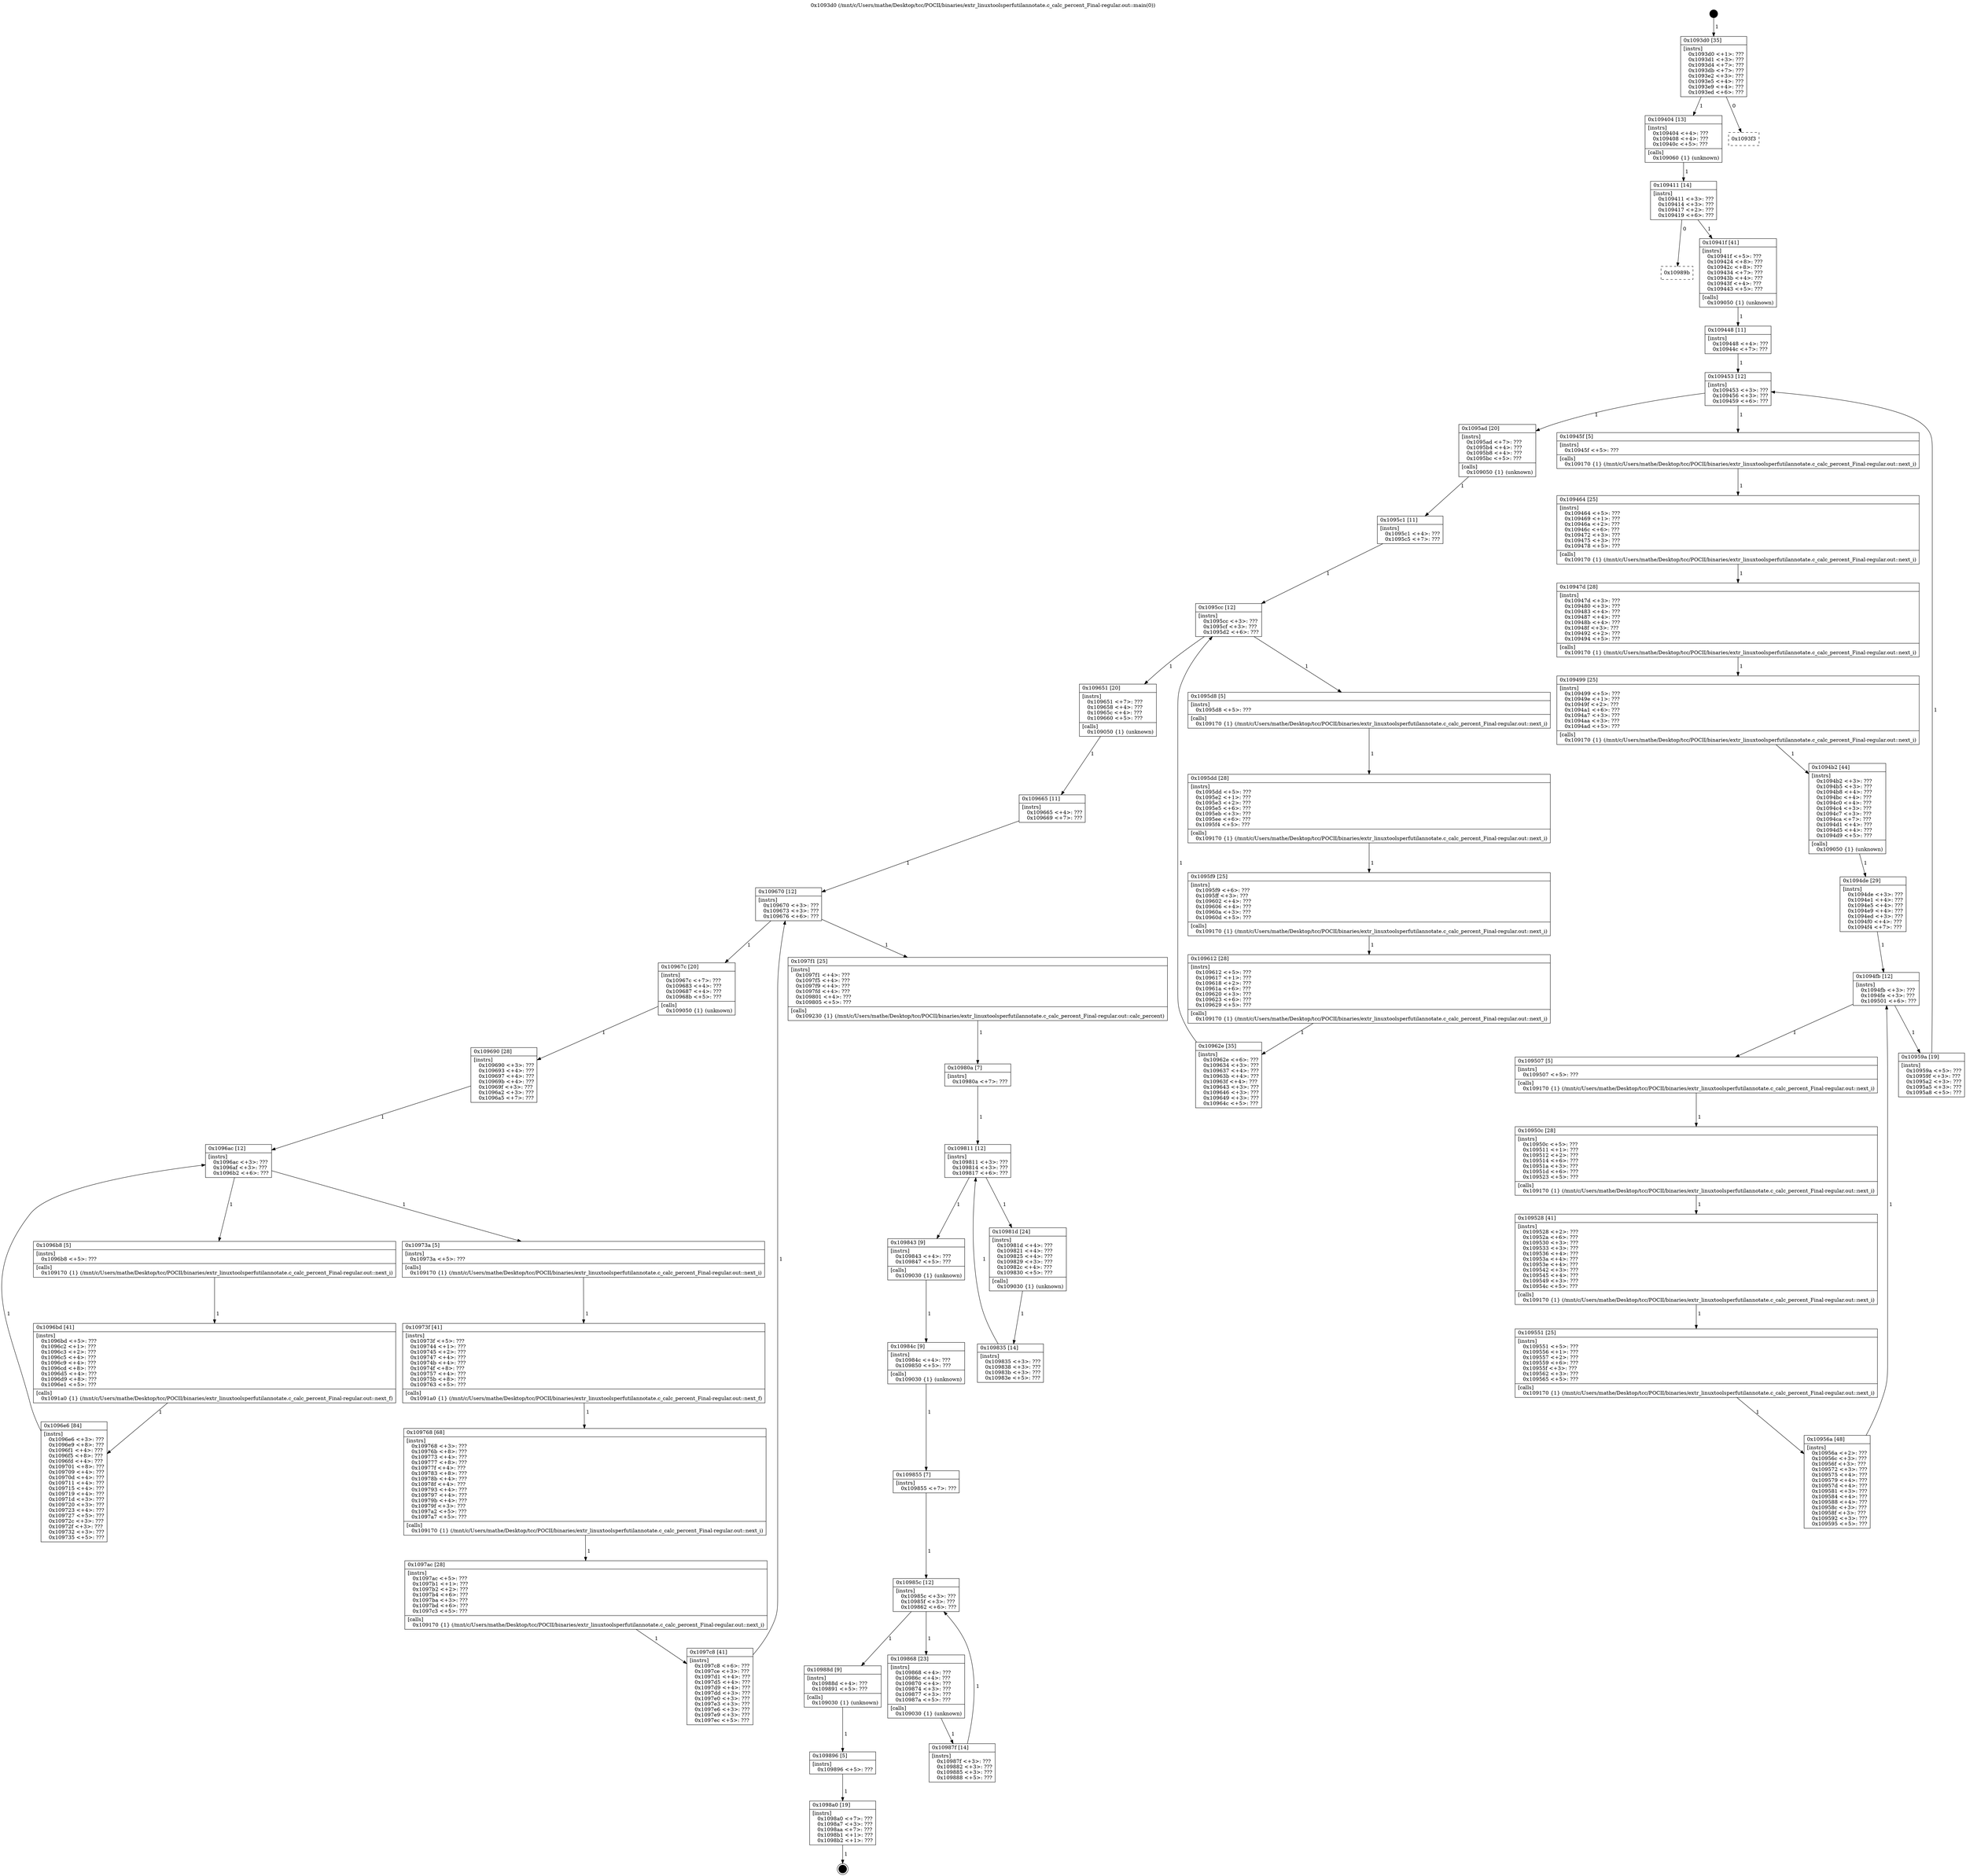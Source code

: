 digraph "0x1093d0" {
  label = "0x1093d0 (/mnt/c/Users/mathe/Desktop/tcc/POCII/binaries/extr_linuxtoolsperfutilannotate.c_calc_percent_Final-regular.out::main(0))"
  labelloc = "t"
  node[shape=record]

  Entry [label="",width=0.3,height=0.3,shape=circle,fillcolor=black,style=filled]
  "0x1093d0" [label="{
     0x1093d0 [35]\l
     | [instrs]\l
     &nbsp;&nbsp;0x1093d0 \<+1\>: ???\l
     &nbsp;&nbsp;0x1093d1 \<+3\>: ???\l
     &nbsp;&nbsp;0x1093d4 \<+7\>: ???\l
     &nbsp;&nbsp;0x1093db \<+7\>: ???\l
     &nbsp;&nbsp;0x1093e2 \<+3\>: ???\l
     &nbsp;&nbsp;0x1093e5 \<+4\>: ???\l
     &nbsp;&nbsp;0x1093e9 \<+4\>: ???\l
     &nbsp;&nbsp;0x1093ed \<+6\>: ???\l
  }"]
  "0x109404" [label="{
     0x109404 [13]\l
     | [instrs]\l
     &nbsp;&nbsp;0x109404 \<+4\>: ???\l
     &nbsp;&nbsp;0x109408 \<+4\>: ???\l
     &nbsp;&nbsp;0x10940c \<+5\>: ???\l
     | [calls]\l
     &nbsp;&nbsp;0x109060 \{1\} (unknown)\l
  }"]
  "0x1093f3" [label="{
     0x1093f3\l
  }", style=dashed]
  "0x109411" [label="{
     0x109411 [14]\l
     | [instrs]\l
     &nbsp;&nbsp;0x109411 \<+3\>: ???\l
     &nbsp;&nbsp;0x109414 \<+3\>: ???\l
     &nbsp;&nbsp;0x109417 \<+2\>: ???\l
     &nbsp;&nbsp;0x109419 \<+6\>: ???\l
  }"]
  "0x10989b" [label="{
     0x10989b\l
  }", style=dashed]
  "0x10941f" [label="{
     0x10941f [41]\l
     | [instrs]\l
     &nbsp;&nbsp;0x10941f \<+5\>: ???\l
     &nbsp;&nbsp;0x109424 \<+8\>: ???\l
     &nbsp;&nbsp;0x10942c \<+8\>: ???\l
     &nbsp;&nbsp;0x109434 \<+7\>: ???\l
     &nbsp;&nbsp;0x10943b \<+4\>: ???\l
     &nbsp;&nbsp;0x10943f \<+4\>: ???\l
     &nbsp;&nbsp;0x109443 \<+5\>: ???\l
     | [calls]\l
     &nbsp;&nbsp;0x109050 \{1\} (unknown)\l
  }"]
  Exit [label="",width=0.3,height=0.3,shape=circle,fillcolor=black,style=filled,peripheries=2]
  "0x109453" [label="{
     0x109453 [12]\l
     | [instrs]\l
     &nbsp;&nbsp;0x109453 \<+3\>: ???\l
     &nbsp;&nbsp;0x109456 \<+3\>: ???\l
     &nbsp;&nbsp;0x109459 \<+6\>: ???\l
  }"]
  "0x1095ad" [label="{
     0x1095ad [20]\l
     | [instrs]\l
     &nbsp;&nbsp;0x1095ad \<+7\>: ???\l
     &nbsp;&nbsp;0x1095b4 \<+4\>: ???\l
     &nbsp;&nbsp;0x1095b8 \<+4\>: ???\l
     &nbsp;&nbsp;0x1095bc \<+5\>: ???\l
     | [calls]\l
     &nbsp;&nbsp;0x109050 \{1\} (unknown)\l
  }"]
  "0x10945f" [label="{
     0x10945f [5]\l
     | [instrs]\l
     &nbsp;&nbsp;0x10945f \<+5\>: ???\l
     | [calls]\l
     &nbsp;&nbsp;0x109170 \{1\} (/mnt/c/Users/mathe/Desktop/tcc/POCII/binaries/extr_linuxtoolsperfutilannotate.c_calc_percent_Final-regular.out::next_i)\l
  }"]
  "0x109464" [label="{
     0x109464 [25]\l
     | [instrs]\l
     &nbsp;&nbsp;0x109464 \<+5\>: ???\l
     &nbsp;&nbsp;0x109469 \<+1\>: ???\l
     &nbsp;&nbsp;0x10946a \<+2\>: ???\l
     &nbsp;&nbsp;0x10946c \<+6\>: ???\l
     &nbsp;&nbsp;0x109472 \<+3\>: ???\l
     &nbsp;&nbsp;0x109475 \<+3\>: ???\l
     &nbsp;&nbsp;0x109478 \<+5\>: ???\l
     | [calls]\l
     &nbsp;&nbsp;0x109170 \{1\} (/mnt/c/Users/mathe/Desktop/tcc/POCII/binaries/extr_linuxtoolsperfutilannotate.c_calc_percent_Final-regular.out::next_i)\l
  }"]
  "0x10947d" [label="{
     0x10947d [28]\l
     | [instrs]\l
     &nbsp;&nbsp;0x10947d \<+3\>: ???\l
     &nbsp;&nbsp;0x109480 \<+3\>: ???\l
     &nbsp;&nbsp;0x109483 \<+4\>: ???\l
     &nbsp;&nbsp;0x109487 \<+4\>: ???\l
     &nbsp;&nbsp;0x10948b \<+4\>: ???\l
     &nbsp;&nbsp;0x10948f \<+3\>: ???\l
     &nbsp;&nbsp;0x109492 \<+2\>: ???\l
     &nbsp;&nbsp;0x109494 \<+5\>: ???\l
     | [calls]\l
     &nbsp;&nbsp;0x109170 \{1\} (/mnt/c/Users/mathe/Desktop/tcc/POCII/binaries/extr_linuxtoolsperfutilannotate.c_calc_percent_Final-regular.out::next_i)\l
  }"]
  "0x109499" [label="{
     0x109499 [25]\l
     | [instrs]\l
     &nbsp;&nbsp;0x109499 \<+5\>: ???\l
     &nbsp;&nbsp;0x10949e \<+1\>: ???\l
     &nbsp;&nbsp;0x10949f \<+2\>: ???\l
     &nbsp;&nbsp;0x1094a1 \<+6\>: ???\l
     &nbsp;&nbsp;0x1094a7 \<+3\>: ???\l
     &nbsp;&nbsp;0x1094aa \<+3\>: ???\l
     &nbsp;&nbsp;0x1094ad \<+5\>: ???\l
     | [calls]\l
     &nbsp;&nbsp;0x109170 \{1\} (/mnt/c/Users/mathe/Desktop/tcc/POCII/binaries/extr_linuxtoolsperfutilannotate.c_calc_percent_Final-regular.out::next_i)\l
  }"]
  "0x1094b2" [label="{
     0x1094b2 [44]\l
     | [instrs]\l
     &nbsp;&nbsp;0x1094b2 \<+3\>: ???\l
     &nbsp;&nbsp;0x1094b5 \<+3\>: ???\l
     &nbsp;&nbsp;0x1094b8 \<+4\>: ???\l
     &nbsp;&nbsp;0x1094bc \<+4\>: ???\l
     &nbsp;&nbsp;0x1094c0 \<+4\>: ???\l
     &nbsp;&nbsp;0x1094c4 \<+3\>: ???\l
     &nbsp;&nbsp;0x1094c7 \<+3\>: ???\l
     &nbsp;&nbsp;0x1094ca \<+7\>: ???\l
     &nbsp;&nbsp;0x1094d1 \<+4\>: ???\l
     &nbsp;&nbsp;0x1094d5 \<+4\>: ???\l
     &nbsp;&nbsp;0x1094d9 \<+5\>: ???\l
     | [calls]\l
     &nbsp;&nbsp;0x109050 \{1\} (unknown)\l
  }"]
  "0x1094fb" [label="{
     0x1094fb [12]\l
     | [instrs]\l
     &nbsp;&nbsp;0x1094fb \<+3\>: ???\l
     &nbsp;&nbsp;0x1094fe \<+3\>: ???\l
     &nbsp;&nbsp;0x109501 \<+6\>: ???\l
  }"]
  "0x10959a" [label="{
     0x10959a [19]\l
     | [instrs]\l
     &nbsp;&nbsp;0x10959a \<+5\>: ???\l
     &nbsp;&nbsp;0x10959f \<+3\>: ???\l
     &nbsp;&nbsp;0x1095a2 \<+3\>: ???\l
     &nbsp;&nbsp;0x1095a5 \<+3\>: ???\l
     &nbsp;&nbsp;0x1095a8 \<+5\>: ???\l
  }"]
  "0x109507" [label="{
     0x109507 [5]\l
     | [instrs]\l
     &nbsp;&nbsp;0x109507 \<+5\>: ???\l
     | [calls]\l
     &nbsp;&nbsp;0x109170 \{1\} (/mnt/c/Users/mathe/Desktop/tcc/POCII/binaries/extr_linuxtoolsperfutilannotate.c_calc_percent_Final-regular.out::next_i)\l
  }"]
  "0x10950c" [label="{
     0x10950c [28]\l
     | [instrs]\l
     &nbsp;&nbsp;0x10950c \<+5\>: ???\l
     &nbsp;&nbsp;0x109511 \<+1\>: ???\l
     &nbsp;&nbsp;0x109512 \<+2\>: ???\l
     &nbsp;&nbsp;0x109514 \<+6\>: ???\l
     &nbsp;&nbsp;0x10951a \<+3\>: ???\l
     &nbsp;&nbsp;0x10951d \<+6\>: ???\l
     &nbsp;&nbsp;0x109523 \<+5\>: ???\l
     | [calls]\l
     &nbsp;&nbsp;0x109170 \{1\} (/mnt/c/Users/mathe/Desktop/tcc/POCII/binaries/extr_linuxtoolsperfutilannotate.c_calc_percent_Final-regular.out::next_i)\l
  }"]
  "0x109528" [label="{
     0x109528 [41]\l
     | [instrs]\l
     &nbsp;&nbsp;0x109528 \<+2\>: ???\l
     &nbsp;&nbsp;0x10952a \<+6\>: ???\l
     &nbsp;&nbsp;0x109530 \<+3\>: ???\l
     &nbsp;&nbsp;0x109533 \<+3\>: ???\l
     &nbsp;&nbsp;0x109536 \<+4\>: ???\l
     &nbsp;&nbsp;0x10953a \<+4\>: ???\l
     &nbsp;&nbsp;0x10953e \<+4\>: ???\l
     &nbsp;&nbsp;0x109542 \<+3\>: ???\l
     &nbsp;&nbsp;0x109545 \<+4\>: ???\l
     &nbsp;&nbsp;0x109549 \<+3\>: ???\l
     &nbsp;&nbsp;0x10954c \<+5\>: ???\l
     | [calls]\l
     &nbsp;&nbsp;0x109170 \{1\} (/mnt/c/Users/mathe/Desktop/tcc/POCII/binaries/extr_linuxtoolsperfutilannotate.c_calc_percent_Final-regular.out::next_i)\l
  }"]
  "0x109551" [label="{
     0x109551 [25]\l
     | [instrs]\l
     &nbsp;&nbsp;0x109551 \<+5\>: ???\l
     &nbsp;&nbsp;0x109556 \<+1\>: ???\l
     &nbsp;&nbsp;0x109557 \<+2\>: ???\l
     &nbsp;&nbsp;0x109559 \<+6\>: ???\l
     &nbsp;&nbsp;0x10955f \<+3\>: ???\l
     &nbsp;&nbsp;0x109562 \<+3\>: ???\l
     &nbsp;&nbsp;0x109565 \<+5\>: ???\l
     | [calls]\l
     &nbsp;&nbsp;0x109170 \{1\} (/mnt/c/Users/mathe/Desktop/tcc/POCII/binaries/extr_linuxtoolsperfutilannotate.c_calc_percent_Final-regular.out::next_i)\l
  }"]
  "0x10956a" [label="{
     0x10956a [48]\l
     | [instrs]\l
     &nbsp;&nbsp;0x10956a \<+2\>: ???\l
     &nbsp;&nbsp;0x10956c \<+3\>: ???\l
     &nbsp;&nbsp;0x10956f \<+3\>: ???\l
     &nbsp;&nbsp;0x109572 \<+3\>: ???\l
     &nbsp;&nbsp;0x109575 \<+4\>: ???\l
     &nbsp;&nbsp;0x109579 \<+4\>: ???\l
     &nbsp;&nbsp;0x10957d \<+4\>: ???\l
     &nbsp;&nbsp;0x109581 \<+3\>: ???\l
     &nbsp;&nbsp;0x109584 \<+4\>: ???\l
     &nbsp;&nbsp;0x109588 \<+4\>: ???\l
     &nbsp;&nbsp;0x10958c \<+3\>: ???\l
     &nbsp;&nbsp;0x10958f \<+3\>: ???\l
     &nbsp;&nbsp;0x109592 \<+3\>: ???\l
     &nbsp;&nbsp;0x109595 \<+5\>: ???\l
  }"]
  "0x1094de" [label="{
     0x1094de [29]\l
     | [instrs]\l
     &nbsp;&nbsp;0x1094de \<+3\>: ???\l
     &nbsp;&nbsp;0x1094e1 \<+4\>: ???\l
     &nbsp;&nbsp;0x1094e5 \<+4\>: ???\l
     &nbsp;&nbsp;0x1094e9 \<+4\>: ???\l
     &nbsp;&nbsp;0x1094ed \<+3\>: ???\l
     &nbsp;&nbsp;0x1094f0 \<+4\>: ???\l
     &nbsp;&nbsp;0x1094f4 \<+7\>: ???\l
  }"]
  "0x1098a0" [label="{
     0x1098a0 [19]\l
     | [instrs]\l
     &nbsp;&nbsp;0x1098a0 \<+7\>: ???\l
     &nbsp;&nbsp;0x1098a7 \<+3\>: ???\l
     &nbsp;&nbsp;0x1098aa \<+7\>: ???\l
     &nbsp;&nbsp;0x1098b1 \<+1\>: ???\l
     &nbsp;&nbsp;0x1098b2 \<+1\>: ???\l
  }"]
  "0x109448" [label="{
     0x109448 [11]\l
     | [instrs]\l
     &nbsp;&nbsp;0x109448 \<+4\>: ???\l
     &nbsp;&nbsp;0x10944c \<+7\>: ???\l
  }"]
  "0x1095cc" [label="{
     0x1095cc [12]\l
     | [instrs]\l
     &nbsp;&nbsp;0x1095cc \<+3\>: ???\l
     &nbsp;&nbsp;0x1095cf \<+3\>: ???\l
     &nbsp;&nbsp;0x1095d2 \<+6\>: ???\l
  }"]
  "0x109651" [label="{
     0x109651 [20]\l
     | [instrs]\l
     &nbsp;&nbsp;0x109651 \<+7\>: ???\l
     &nbsp;&nbsp;0x109658 \<+4\>: ???\l
     &nbsp;&nbsp;0x10965c \<+4\>: ???\l
     &nbsp;&nbsp;0x109660 \<+5\>: ???\l
     | [calls]\l
     &nbsp;&nbsp;0x109050 \{1\} (unknown)\l
  }"]
  "0x1095d8" [label="{
     0x1095d8 [5]\l
     | [instrs]\l
     &nbsp;&nbsp;0x1095d8 \<+5\>: ???\l
     | [calls]\l
     &nbsp;&nbsp;0x109170 \{1\} (/mnt/c/Users/mathe/Desktop/tcc/POCII/binaries/extr_linuxtoolsperfutilannotate.c_calc_percent_Final-regular.out::next_i)\l
  }"]
  "0x1095dd" [label="{
     0x1095dd [28]\l
     | [instrs]\l
     &nbsp;&nbsp;0x1095dd \<+5\>: ???\l
     &nbsp;&nbsp;0x1095e2 \<+1\>: ???\l
     &nbsp;&nbsp;0x1095e3 \<+2\>: ???\l
     &nbsp;&nbsp;0x1095e5 \<+6\>: ???\l
     &nbsp;&nbsp;0x1095eb \<+3\>: ???\l
     &nbsp;&nbsp;0x1095ee \<+6\>: ???\l
     &nbsp;&nbsp;0x1095f4 \<+5\>: ???\l
     | [calls]\l
     &nbsp;&nbsp;0x109170 \{1\} (/mnt/c/Users/mathe/Desktop/tcc/POCII/binaries/extr_linuxtoolsperfutilannotate.c_calc_percent_Final-regular.out::next_i)\l
  }"]
  "0x1095f9" [label="{
     0x1095f9 [25]\l
     | [instrs]\l
     &nbsp;&nbsp;0x1095f9 \<+6\>: ???\l
     &nbsp;&nbsp;0x1095ff \<+3\>: ???\l
     &nbsp;&nbsp;0x109602 \<+4\>: ???\l
     &nbsp;&nbsp;0x109606 \<+4\>: ???\l
     &nbsp;&nbsp;0x10960a \<+3\>: ???\l
     &nbsp;&nbsp;0x10960d \<+5\>: ???\l
     | [calls]\l
     &nbsp;&nbsp;0x109170 \{1\} (/mnt/c/Users/mathe/Desktop/tcc/POCII/binaries/extr_linuxtoolsperfutilannotate.c_calc_percent_Final-regular.out::next_i)\l
  }"]
  "0x109612" [label="{
     0x109612 [28]\l
     | [instrs]\l
     &nbsp;&nbsp;0x109612 \<+5\>: ???\l
     &nbsp;&nbsp;0x109617 \<+1\>: ???\l
     &nbsp;&nbsp;0x109618 \<+2\>: ???\l
     &nbsp;&nbsp;0x10961a \<+6\>: ???\l
     &nbsp;&nbsp;0x109620 \<+3\>: ???\l
     &nbsp;&nbsp;0x109623 \<+6\>: ???\l
     &nbsp;&nbsp;0x109629 \<+5\>: ???\l
     | [calls]\l
     &nbsp;&nbsp;0x109170 \{1\} (/mnt/c/Users/mathe/Desktop/tcc/POCII/binaries/extr_linuxtoolsperfutilannotate.c_calc_percent_Final-regular.out::next_i)\l
  }"]
  "0x10962e" [label="{
     0x10962e [35]\l
     | [instrs]\l
     &nbsp;&nbsp;0x10962e \<+6\>: ???\l
     &nbsp;&nbsp;0x109634 \<+3\>: ???\l
     &nbsp;&nbsp;0x109637 \<+4\>: ???\l
     &nbsp;&nbsp;0x10963b \<+4\>: ???\l
     &nbsp;&nbsp;0x10963f \<+4\>: ???\l
     &nbsp;&nbsp;0x109643 \<+3\>: ???\l
     &nbsp;&nbsp;0x109646 \<+3\>: ???\l
     &nbsp;&nbsp;0x109649 \<+3\>: ???\l
     &nbsp;&nbsp;0x10964c \<+5\>: ???\l
  }"]
  "0x1095c1" [label="{
     0x1095c1 [11]\l
     | [instrs]\l
     &nbsp;&nbsp;0x1095c1 \<+4\>: ???\l
     &nbsp;&nbsp;0x1095c5 \<+7\>: ???\l
  }"]
  "0x109670" [label="{
     0x109670 [12]\l
     | [instrs]\l
     &nbsp;&nbsp;0x109670 \<+3\>: ???\l
     &nbsp;&nbsp;0x109673 \<+3\>: ???\l
     &nbsp;&nbsp;0x109676 \<+6\>: ???\l
  }"]
  "0x1097f1" [label="{
     0x1097f1 [25]\l
     | [instrs]\l
     &nbsp;&nbsp;0x1097f1 \<+4\>: ???\l
     &nbsp;&nbsp;0x1097f5 \<+4\>: ???\l
     &nbsp;&nbsp;0x1097f9 \<+4\>: ???\l
     &nbsp;&nbsp;0x1097fd \<+4\>: ???\l
     &nbsp;&nbsp;0x109801 \<+4\>: ???\l
     &nbsp;&nbsp;0x109805 \<+5\>: ???\l
     | [calls]\l
     &nbsp;&nbsp;0x109230 \{1\} (/mnt/c/Users/mathe/Desktop/tcc/POCII/binaries/extr_linuxtoolsperfutilannotate.c_calc_percent_Final-regular.out::calc_percent)\l
  }"]
  "0x10967c" [label="{
     0x10967c [20]\l
     | [instrs]\l
     &nbsp;&nbsp;0x10967c \<+7\>: ???\l
     &nbsp;&nbsp;0x109683 \<+4\>: ???\l
     &nbsp;&nbsp;0x109687 \<+4\>: ???\l
     &nbsp;&nbsp;0x10968b \<+5\>: ???\l
     | [calls]\l
     &nbsp;&nbsp;0x109050 \{1\} (unknown)\l
  }"]
  "0x1096ac" [label="{
     0x1096ac [12]\l
     | [instrs]\l
     &nbsp;&nbsp;0x1096ac \<+3\>: ???\l
     &nbsp;&nbsp;0x1096af \<+3\>: ???\l
     &nbsp;&nbsp;0x1096b2 \<+6\>: ???\l
  }"]
  "0x10973a" [label="{
     0x10973a [5]\l
     | [instrs]\l
     &nbsp;&nbsp;0x10973a \<+5\>: ???\l
     | [calls]\l
     &nbsp;&nbsp;0x109170 \{1\} (/mnt/c/Users/mathe/Desktop/tcc/POCII/binaries/extr_linuxtoolsperfutilannotate.c_calc_percent_Final-regular.out::next_i)\l
  }"]
  "0x1096b8" [label="{
     0x1096b8 [5]\l
     | [instrs]\l
     &nbsp;&nbsp;0x1096b8 \<+5\>: ???\l
     | [calls]\l
     &nbsp;&nbsp;0x109170 \{1\} (/mnt/c/Users/mathe/Desktop/tcc/POCII/binaries/extr_linuxtoolsperfutilannotate.c_calc_percent_Final-regular.out::next_i)\l
  }"]
  "0x1096bd" [label="{
     0x1096bd [41]\l
     | [instrs]\l
     &nbsp;&nbsp;0x1096bd \<+5\>: ???\l
     &nbsp;&nbsp;0x1096c2 \<+1\>: ???\l
     &nbsp;&nbsp;0x1096c3 \<+2\>: ???\l
     &nbsp;&nbsp;0x1096c5 \<+4\>: ???\l
     &nbsp;&nbsp;0x1096c9 \<+4\>: ???\l
     &nbsp;&nbsp;0x1096cd \<+8\>: ???\l
     &nbsp;&nbsp;0x1096d5 \<+4\>: ???\l
     &nbsp;&nbsp;0x1096d9 \<+8\>: ???\l
     &nbsp;&nbsp;0x1096e1 \<+5\>: ???\l
     | [calls]\l
     &nbsp;&nbsp;0x1091a0 \{1\} (/mnt/c/Users/mathe/Desktop/tcc/POCII/binaries/extr_linuxtoolsperfutilannotate.c_calc_percent_Final-regular.out::next_f)\l
  }"]
  "0x1096e6" [label="{
     0x1096e6 [84]\l
     | [instrs]\l
     &nbsp;&nbsp;0x1096e6 \<+3\>: ???\l
     &nbsp;&nbsp;0x1096e9 \<+8\>: ???\l
     &nbsp;&nbsp;0x1096f1 \<+4\>: ???\l
     &nbsp;&nbsp;0x1096f5 \<+8\>: ???\l
     &nbsp;&nbsp;0x1096fd \<+4\>: ???\l
     &nbsp;&nbsp;0x109701 \<+8\>: ???\l
     &nbsp;&nbsp;0x109709 \<+4\>: ???\l
     &nbsp;&nbsp;0x10970d \<+4\>: ???\l
     &nbsp;&nbsp;0x109711 \<+4\>: ???\l
     &nbsp;&nbsp;0x109715 \<+4\>: ???\l
     &nbsp;&nbsp;0x109719 \<+4\>: ???\l
     &nbsp;&nbsp;0x10971d \<+3\>: ???\l
     &nbsp;&nbsp;0x109720 \<+3\>: ???\l
     &nbsp;&nbsp;0x109723 \<+4\>: ???\l
     &nbsp;&nbsp;0x109727 \<+5\>: ???\l
     &nbsp;&nbsp;0x10972c \<+3\>: ???\l
     &nbsp;&nbsp;0x10972f \<+3\>: ???\l
     &nbsp;&nbsp;0x109732 \<+3\>: ???\l
     &nbsp;&nbsp;0x109735 \<+5\>: ???\l
  }"]
  "0x109690" [label="{
     0x109690 [28]\l
     | [instrs]\l
     &nbsp;&nbsp;0x109690 \<+3\>: ???\l
     &nbsp;&nbsp;0x109693 \<+4\>: ???\l
     &nbsp;&nbsp;0x109697 \<+4\>: ???\l
     &nbsp;&nbsp;0x10969b \<+4\>: ???\l
     &nbsp;&nbsp;0x10969f \<+3\>: ???\l
     &nbsp;&nbsp;0x1096a2 \<+3\>: ???\l
     &nbsp;&nbsp;0x1096a5 \<+7\>: ???\l
  }"]
  "0x10973f" [label="{
     0x10973f [41]\l
     | [instrs]\l
     &nbsp;&nbsp;0x10973f \<+5\>: ???\l
     &nbsp;&nbsp;0x109744 \<+1\>: ???\l
     &nbsp;&nbsp;0x109745 \<+2\>: ???\l
     &nbsp;&nbsp;0x109747 \<+4\>: ???\l
     &nbsp;&nbsp;0x10974b \<+4\>: ???\l
     &nbsp;&nbsp;0x10974f \<+8\>: ???\l
     &nbsp;&nbsp;0x109757 \<+4\>: ???\l
     &nbsp;&nbsp;0x10975b \<+8\>: ???\l
     &nbsp;&nbsp;0x109763 \<+5\>: ???\l
     | [calls]\l
     &nbsp;&nbsp;0x1091a0 \{1\} (/mnt/c/Users/mathe/Desktop/tcc/POCII/binaries/extr_linuxtoolsperfutilannotate.c_calc_percent_Final-regular.out::next_f)\l
  }"]
  "0x109768" [label="{
     0x109768 [68]\l
     | [instrs]\l
     &nbsp;&nbsp;0x109768 \<+3\>: ???\l
     &nbsp;&nbsp;0x10976b \<+8\>: ???\l
     &nbsp;&nbsp;0x109773 \<+4\>: ???\l
     &nbsp;&nbsp;0x109777 \<+8\>: ???\l
     &nbsp;&nbsp;0x10977f \<+4\>: ???\l
     &nbsp;&nbsp;0x109783 \<+8\>: ???\l
     &nbsp;&nbsp;0x10978b \<+4\>: ???\l
     &nbsp;&nbsp;0x10978f \<+4\>: ???\l
     &nbsp;&nbsp;0x109793 \<+4\>: ???\l
     &nbsp;&nbsp;0x109797 \<+4\>: ???\l
     &nbsp;&nbsp;0x10979b \<+4\>: ???\l
     &nbsp;&nbsp;0x10979f \<+3\>: ???\l
     &nbsp;&nbsp;0x1097a2 \<+5\>: ???\l
     &nbsp;&nbsp;0x1097a7 \<+5\>: ???\l
     | [calls]\l
     &nbsp;&nbsp;0x109170 \{1\} (/mnt/c/Users/mathe/Desktop/tcc/POCII/binaries/extr_linuxtoolsperfutilannotate.c_calc_percent_Final-regular.out::next_i)\l
  }"]
  "0x1097ac" [label="{
     0x1097ac [28]\l
     | [instrs]\l
     &nbsp;&nbsp;0x1097ac \<+5\>: ???\l
     &nbsp;&nbsp;0x1097b1 \<+1\>: ???\l
     &nbsp;&nbsp;0x1097b2 \<+2\>: ???\l
     &nbsp;&nbsp;0x1097b4 \<+6\>: ???\l
     &nbsp;&nbsp;0x1097ba \<+3\>: ???\l
     &nbsp;&nbsp;0x1097bd \<+6\>: ???\l
     &nbsp;&nbsp;0x1097c3 \<+5\>: ???\l
     | [calls]\l
     &nbsp;&nbsp;0x109170 \{1\} (/mnt/c/Users/mathe/Desktop/tcc/POCII/binaries/extr_linuxtoolsperfutilannotate.c_calc_percent_Final-regular.out::next_i)\l
  }"]
  "0x1097c8" [label="{
     0x1097c8 [41]\l
     | [instrs]\l
     &nbsp;&nbsp;0x1097c8 \<+6\>: ???\l
     &nbsp;&nbsp;0x1097ce \<+3\>: ???\l
     &nbsp;&nbsp;0x1097d1 \<+4\>: ???\l
     &nbsp;&nbsp;0x1097d5 \<+4\>: ???\l
     &nbsp;&nbsp;0x1097d9 \<+4\>: ???\l
     &nbsp;&nbsp;0x1097dd \<+3\>: ???\l
     &nbsp;&nbsp;0x1097e0 \<+3\>: ???\l
     &nbsp;&nbsp;0x1097e3 \<+3\>: ???\l
     &nbsp;&nbsp;0x1097e6 \<+3\>: ???\l
     &nbsp;&nbsp;0x1097e9 \<+3\>: ???\l
     &nbsp;&nbsp;0x1097ec \<+5\>: ???\l
  }"]
  "0x109665" [label="{
     0x109665 [11]\l
     | [instrs]\l
     &nbsp;&nbsp;0x109665 \<+4\>: ???\l
     &nbsp;&nbsp;0x109669 \<+7\>: ???\l
  }"]
  "0x109811" [label="{
     0x109811 [12]\l
     | [instrs]\l
     &nbsp;&nbsp;0x109811 \<+3\>: ???\l
     &nbsp;&nbsp;0x109814 \<+3\>: ???\l
     &nbsp;&nbsp;0x109817 \<+6\>: ???\l
  }"]
  "0x109843" [label="{
     0x109843 [9]\l
     | [instrs]\l
     &nbsp;&nbsp;0x109843 \<+4\>: ???\l
     &nbsp;&nbsp;0x109847 \<+5\>: ???\l
     | [calls]\l
     &nbsp;&nbsp;0x109030 \{1\} (unknown)\l
  }"]
  "0x10981d" [label="{
     0x10981d [24]\l
     | [instrs]\l
     &nbsp;&nbsp;0x10981d \<+4\>: ???\l
     &nbsp;&nbsp;0x109821 \<+4\>: ???\l
     &nbsp;&nbsp;0x109825 \<+4\>: ???\l
     &nbsp;&nbsp;0x109829 \<+3\>: ???\l
     &nbsp;&nbsp;0x10982c \<+4\>: ???\l
     &nbsp;&nbsp;0x109830 \<+5\>: ???\l
     | [calls]\l
     &nbsp;&nbsp;0x109030 \{1\} (unknown)\l
  }"]
  "0x109835" [label="{
     0x109835 [14]\l
     | [instrs]\l
     &nbsp;&nbsp;0x109835 \<+3\>: ???\l
     &nbsp;&nbsp;0x109838 \<+3\>: ???\l
     &nbsp;&nbsp;0x10983b \<+3\>: ???\l
     &nbsp;&nbsp;0x10983e \<+5\>: ???\l
  }"]
  "0x10980a" [label="{
     0x10980a [7]\l
     | [instrs]\l
     &nbsp;&nbsp;0x10980a \<+7\>: ???\l
  }"]
  "0x10984c" [label="{
     0x10984c [9]\l
     | [instrs]\l
     &nbsp;&nbsp;0x10984c \<+4\>: ???\l
     &nbsp;&nbsp;0x109850 \<+5\>: ???\l
     | [calls]\l
     &nbsp;&nbsp;0x109030 \{1\} (unknown)\l
  }"]
  "0x10985c" [label="{
     0x10985c [12]\l
     | [instrs]\l
     &nbsp;&nbsp;0x10985c \<+3\>: ???\l
     &nbsp;&nbsp;0x10985f \<+3\>: ???\l
     &nbsp;&nbsp;0x109862 \<+6\>: ???\l
  }"]
  "0x10988d" [label="{
     0x10988d [9]\l
     | [instrs]\l
     &nbsp;&nbsp;0x10988d \<+4\>: ???\l
     &nbsp;&nbsp;0x109891 \<+5\>: ???\l
     | [calls]\l
     &nbsp;&nbsp;0x109030 \{1\} (unknown)\l
  }"]
  "0x109868" [label="{
     0x109868 [23]\l
     | [instrs]\l
     &nbsp;&nbsp;0x109868 \<+4\>: ???\l
     &nbsp;&nbsp;0x10986c \<+4\>: ???\l
     &nbsp;&nbsp;0x109870 \<+4\>: ???\l
     &nbsp;&nbsp;0x109874 \<+3\>: ???\l
     &nbsp;&nbsp;0x109877 \<+3\>: ???\l
     &nbsp;&nbsp;0x10987a \<+5\>: ???\l
     | [calls]\l
     &nbsp;&nbsp;0x109030 \{1\} (unknown)\l
  }"]
  "0x10987f" [label="{
     0x10987f [14]\l
     | [instrs]\l
     &nbsp;&nbsp;0x10987f \<+3\>: ???\l
     &nbsp;&nbsp;0x109882 \<+3\>: ???\l
     &nbsp;&nbsp;0x109885 \<+3\>: ???\l
     &nbsp;&nbsp;0x109888 \<+5\>: ???\l
  }"]
  "0x109855" [label="{
     0x109855 [7]\l
     | [instrs]\l
     &nbsp;&nbsp;0x109855 \<+7\>: ???\l
  }"]
  "0x109896" [label="{
     0x109896 [5]\l
     | [instrs]\l
     &nbsp;&nbsp;0x109896 \<+5\>: ???\l
  }"]
  Entry -> "0x1093d0" [label=" 1"]
  "0x1093d0" -> "0x109404" [label=" 1"]
  "0x1093d0" -> "0x1093f3" [label=" 0"]
  "0x109404" -> "0x109411" [label=" 1"]
  "0x109411" -> "0x10989b" [label=" 0"]
  "0x109411" -> "0x10941f" [label=" 1"]
  "0x1098a0" -> Exit [label=" 1"]
  "0x10941f" -> "0x109448" [label=" 1"]
  "0x109453" -> "0x1095ad" [label=" 1"]
  "0x109453" -> "0x10945f" [label=" 1"]
  "0x10945f" -> "0x109464" [label=" 1"]
  "0x109464" -> "0x10947d" [label=" 1"]
  "0x10947d" -> "0x109499" [label=" 1"]
  "0x109499" -> "0x1094b2" [label=" 1"]
  "0x1094b2" -> "0x1094de" [label=" 1"]
  "0x1094fb" -> "0x10959a" [label=" 1"]
  "0x1094fb" -> "0x109507" [label=" 1"]
  "0x109507" -> "0x10950c" [label=" 1"]
  "0x10950c" -> "0x109528" [label=" 1"]
  "0x109528" -> "0x109551" [label=" 1"]
  "0x109551" -> "0x10956a" [label=" 1"]
  "0x1094de" -> "0x1094fb" [label=" 1"]
  "0x10956a" -> "0x1094fb" [label=" 1"]
  "0x109896" -> "0x1098a0" [label=" 1"]
  "0x109448" -> "0x109453" [label=" 1"]
  "0x10959a" -> "0x109453" [label=" 1"]
  "0x1095ad" -> "0x1095c1" [label=" 1"]
  "0x1095cc" -> "0x109651" [label=" 1"]
  "0x1095cc" -> "0x1095d8" [label=" 1"]
  "0x1095d8" -> "0x1095dd" [label=" 1"]
  "0x1095dd" -> "0x1095f9" [label=" 1"]
  "0x1095f9" -> "0x109612" [label=" 1"]
  "0x109612" -> "0x10962e" [label=" 1"]
  "0x1095c1" -> "0x1095cc" [label=" 1"]
  "0x10962e" -> "0x1095cc" [label=" 1"]
  "0x109651" -> "0x109665" [label=" 1"]
  "0x109670" -> "0x1097f1" [label=" 1"]
  "0x109670" -> "0x10967c" [label=" 1"]
  "0x10967c" -> "0x109690" [label=" 1"]
  "0x1096ac" -> "0x10973a" [label=" 1"]
  "0x1096ac" -> "0x1096b8" [label=" 1"]
  "0x1096b8" -> "0x1096bd" [label=" 1"]
  "0x1096bd" -> "0x1096e6" [label=" 1"]
  "0x109690" -> "0x1096ac" [label=" 1"]
  "0x1096e6" -> "0x1096ac" [label=" 1"]
  "0x10973a" -> "0x10973f" [label=" 1"]
  "0x10973f" -> "0x109768" [label=" 1"]
  "0x109768" -> "0x1097ac" [label=" 1"]
  "0x1097ac" -> "0x1097c8" [label=" 1"]
  "0x109665" -> "0x109670" [label=" 1"]
  "0x1097c8" -> "0x109670" [label=" 1"]
  "0x1097f1" -> "0x10980a" [label=" 1"]
  "0x109811" -> "0x109843" [label=" 1"]
  "0x109811" -> "0x10981d" [label=" 1"]
  "0x10981d" -> "0x109835" [label=" 1"]
  "0x10980a" -> "0x109811" [label=" 1"]
  "0x109835" -> "0x109811" [label=" 1"]
  "0x109843" -> "0x10984c" [label=" 1"]
  "0x10984c" -> "0x109855" [label=" 1"]
  "0x10985c" -> "0x10988d" [label=" 1"]
  "0x10985c" -> "0x109868" [label=" 1"]
  "0x109868" -> "0x10987f" [label=" 1"]
  "0x109855" -> "0x10985c" [label=" 1"]
  "0x10987f" -> "0x10985c" [label=" 1"]
  "0x10988d" -> "0x109896" [label=" 1"]
}
